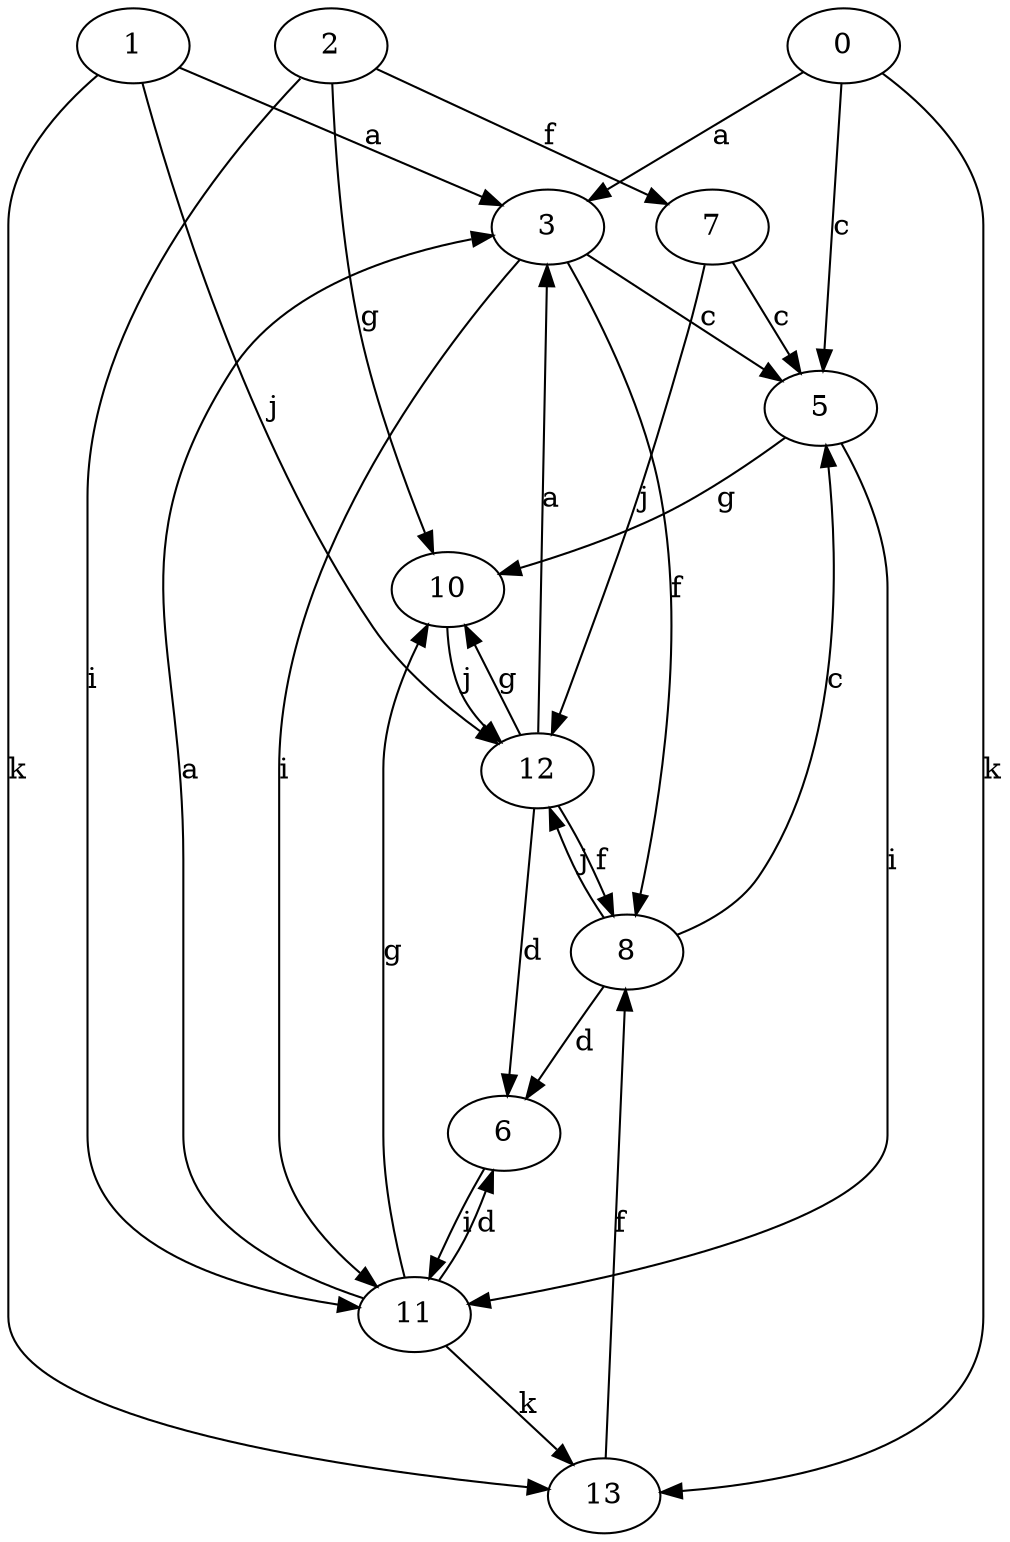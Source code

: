 strict digraph  {
1;
2;
3;
5;
6;
7;
8;
10;
11;
12;
0;
13;
1 -> 3  [label=a];
1 -> 12  [label=j];
1 -> 13  [label=k];
2 -> 7  [label=f];
2 -> 10  [label=g];
2 -> 11  [label=i];
3 -> 5  [label=c];
3 -> 8  [label=f];
3 -> 11  [label=i];
5 -> 10  [label=g];
5 -> 11  [label=i];
6 -> 11  [label=i];
7 -> 5  [label=c];
7 -> 12  [label=j];
8 -> 5  [label=c];
8 -> 6  [label=d];
8 -> 12  [label=j];
10 -> 12  [label=j];
11 -> 3  [label=a];
11 -> 6  [label=d];
11 -> 10  [label=g];
11 -> 13  [label=k];
12 -> 3  [label=a];
12 -> 6  [label=d];
12 -> 8  [label=f];
12 -> 10  [label=g];
0 -> 3  [label=a];
0 -> 5  [label=c];
0 -> 13  [label=k];
13 -> 8  [label=f];
}
